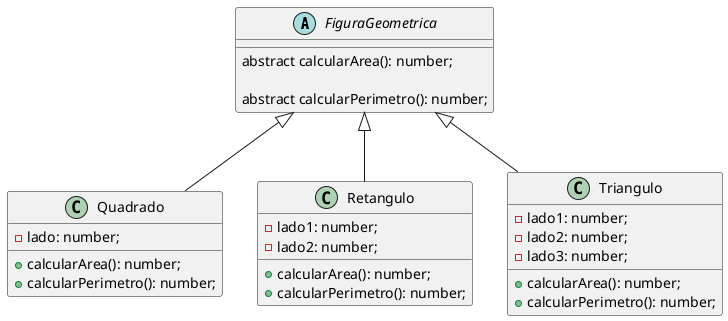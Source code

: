 @startuml questao4
abstract class FiguraGeometrica {

    abstract calcularArea(): number;

    abstract calcularPerimetro(): number;
}

class Quadrado extends FiguraGeometrica {
    -lado: number;

    +calcularArea(): number; 
    +calcularPerimetro(): number;
}

class Retangulo extends FiguraGeometrica {
    -lado1: number;
    -lado2: number;

    +calcularArea(): number; 
    +calcularPerimetro(): number;
}

class Triangulo extends FiguraGeometrica {
    -lado1: number;
    -lado2: number;
    -lado3: number;

    +calcularArea(): number; 
    +calcularPerimetro(): number;
}
@enduml

